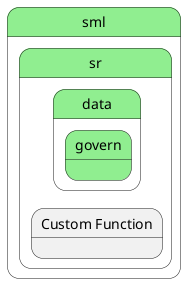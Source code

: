 @startuml
left to right direction


state "sml" as sml #lightgreen {
state "sr" as smlsr #lightgreen {
}
}


state smlsr #lightgreen {
    state "Custom Function" as srfunction {
    }
}

        state "sml" as sml #lightgreen {
state "sr" as smlsr #lightgreen {
state "data" as smlsrdata #lightgreen {
state "govern" as smlsrdatagovern #lightgreen {
}
}
}
}






@enduml
